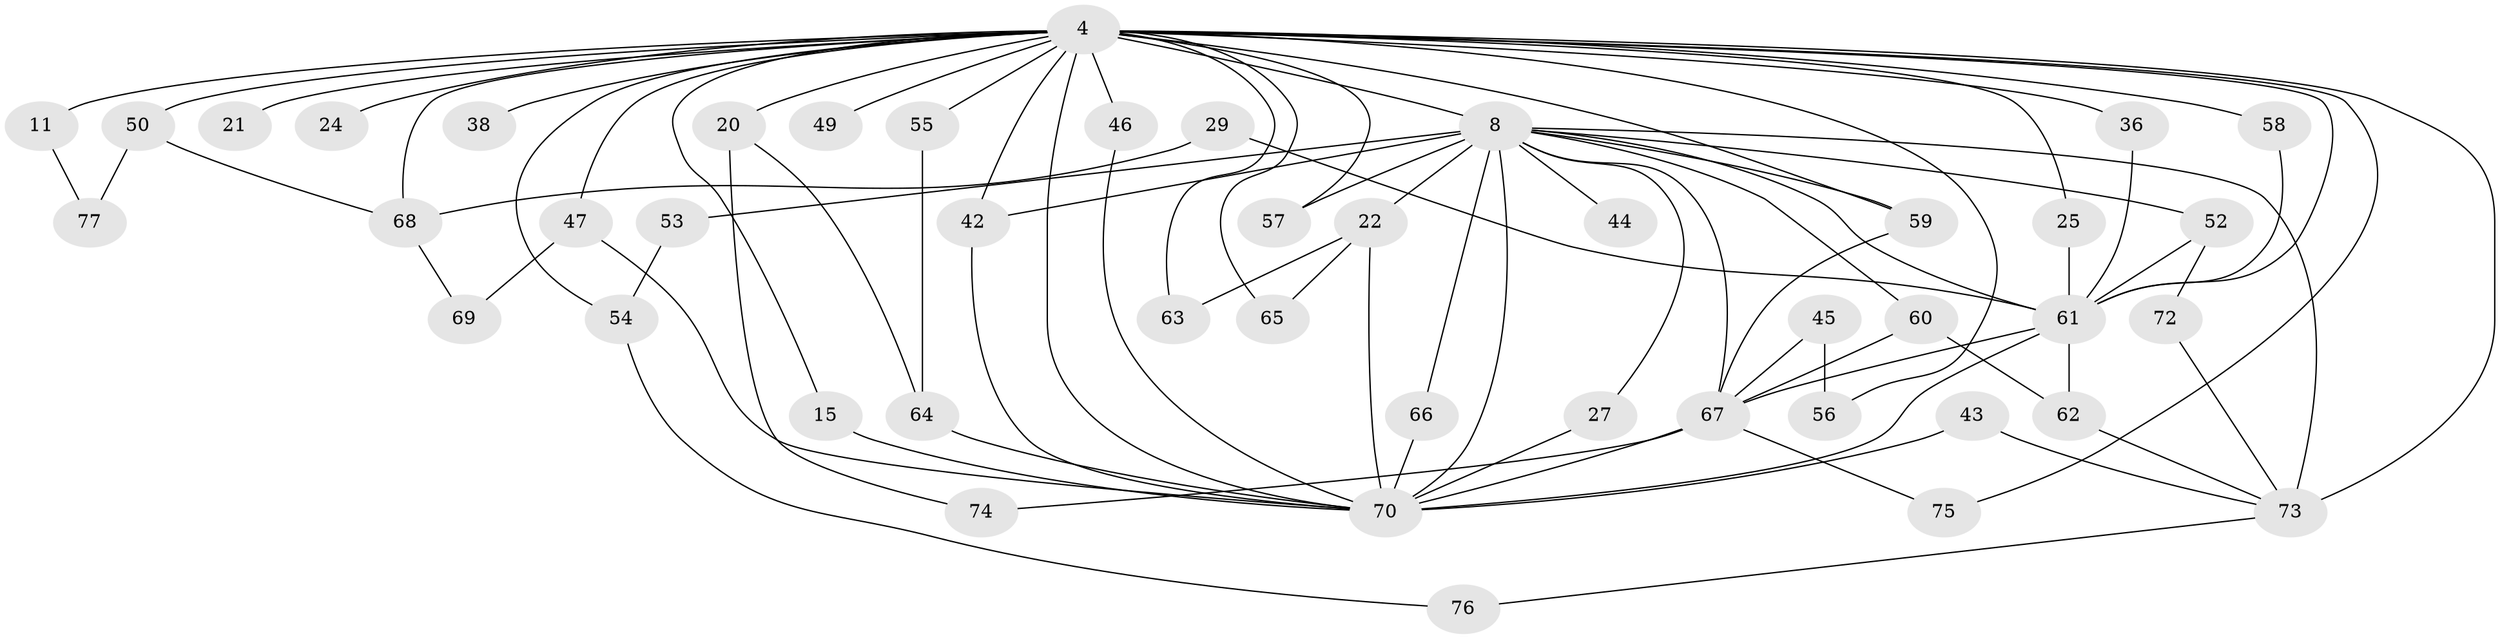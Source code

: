 // original degree distribution, {20: 0.025974025974025976, 21: 0.012987012987012988, 18: 0.03896103896103896, 16: 0.012987012987012988, 14: 0.012987012987012988, 13: 0.012987012987012988, 17: 0.012987012987012988, 3: 0.2597402597402597, 2: 0.4675324675324675, 4: 0.09090909090909091, 5: 0.03896103896103896, 8: 0.012987012987012988}
// Generated by graph-tools (version 1.1) at 2025/49/03/04/25 21:49:06]
// undirected, 46 vertices, 84 edges
graph export_dot {
graph [start="1"]
  node [color=gray90,style=filled];
  4 [super="+3+2"];
  8 [super="+5"];
  11;
  15;
  20;
  21;
  22;
  24;
  25;
  27;
  29;
  36;
  38;
  42 [super="+41"];
  43;
  44;
  45;
  46 [super="+19"];
  47;
  49;
  50;
  52 [super="+48"];
  53;
  54;
  55;
  56;
  57;
  58;
  59 [super="+18+39"];
  60;
  61 [super="+16+9"];
  62 [super="+40"];
  63;
  64 [super="+51"];
  65;
  66;
  67 [super="+33+34"];
  68 [super="+35+17"];
  69;
  70 [super="+12+10"];
  72;
  73 [super="+71"];
  74;
  75;
  76;
  77;
  4 -- 8 [weight=8];
  4 -- 24 [weight=2];
  4 -- 25;
  4 -- 49 [weight=2];
  4 -- 58;
  4 -- 65;
  4 -- 70 [weight=9];
  4 -- 20 [weight=2];
  4 -- 21 [weight=2];
  4 -- 36;
  4 -- 50;
  4 -- 57;
  4 -- 68 [weight=6];
  4 -- 11 [weight=2];
  4 -- 73 [weight=3];
  4 -- 75;
  4 -- 15;
  4 -- 38;
  4 -- 46 [weight=2];
  4 -- 47;
  4 -- 54;
  4 -- 55;
  4 -- 56;
  4 -- 63;
  4 -- 61 [weight=9];
  4 -- 59 [weight=2];
  4 -- 42;
  8 -- 22;
  8 -- 42 [weight=2];
  8 -- 44 [weight=2];
  8 -- 53 [weight=2];
  8 -- 66;
  8 -- 27;
  8 -- 52 [weight=3];
  8 -- 57;
  8 -- 60;
  8 -- 61 [weight=5];
  8 -- 70 [weight=4];
  8 -- 73 [weight=3];
  8 -- 59;
  8 -- 67;
  11 -- 77;
  15 -- 70;
  20 -- 74;
  20 -- 64;
  22 -- 63;
  22 -- 65;
  22 -- 70;
  25 -- 61;
  27 -- 70;
  29 -- 68;
  29 -- 61;
  36 -- 61;
  42 -- 70;
  43 -- 70;
  43 -- 73;
  45 -- 56;
  45 -- 67 [weight=2];
  46 -- 70;
  47 -- 69;
  47 -- 70;
  50 -- 77;
  50 -- 68;
  52 -- 72;
  52 -- 61;
  53 -- 54;
  54 -- 76;
  55 -- 64;
  58 -- 61;
  59 -- 67;
  60 -- 62;
  60 -- 67;
  61 -- 67;
  61 -- 70 [weight=5];
  61 -- 62;
  62 -- 73;
  64 -- 70 [weight=2];
  66 -- 70;
  67 -- 74;
  67 -- 75;
  67 -- 70 [weight=4];
  68 -- 69;
  72 -- 73;
  73 -- 76;
}
